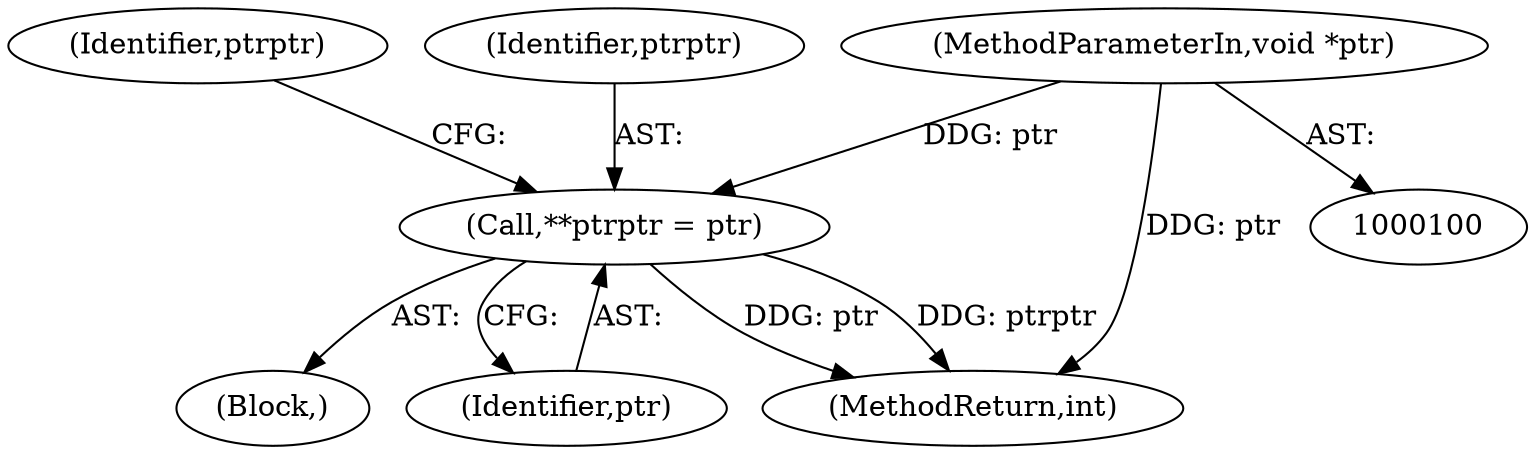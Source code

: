 digraph "0_FFmpeg_c94f9e854228e0ea00e1de8769d8d3f7cab84a55@pointer" {
"1000101" [label="(MethodParameterIn,void *ptr)"];
"1000106" [label="(Call,**ptrptr = ptr)"];
"1000111" [label="(Identifier,ptrptr)"];
"1000104" [label="(Block,)"];
"1000101" [label="(MethodParameterIn,void *ptr)"];
"1000108" [label="(Identifier,ptr)"];
"1000106" [label="(Call,**ptrptr = ptr)"];
"1000130" [label="(MethodReturn,int)"];
"1000107" [label="(Identifier,ptrptr)"];
"1000101" -> "1000100"  [label="AST: "];
"1000101" -> "1000130"  [label="DDG: ptr"];
"1000101" -> "1000106"  [label="DDG: ptr"];
"1000106" -> "1000104"  [label="AST: "];
"1000106" -> "1000108"  [label="CFG: "];
"1000107" -> "1000106"  [label="AST: "];
"1000108" -> "1000106"  [label="AST: "];
"1000111" -> "1000106"  [label="CFG: "];
"1000106" -> "1000130"  [label="DDG: ptr"];
"1000106" -> "1000130"  [label="DDG: ptrptr"];
}
